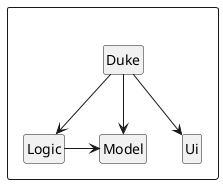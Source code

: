 @startuml

hide circle
hide members

Package " "<<Rectangle>>{
    Class Ui
    Class Logic
    Class Model
    Class Duke 
}

Duke --> Ui
Duke --> Logic
Duke --> Model
Logic -r-> Model


@enduml